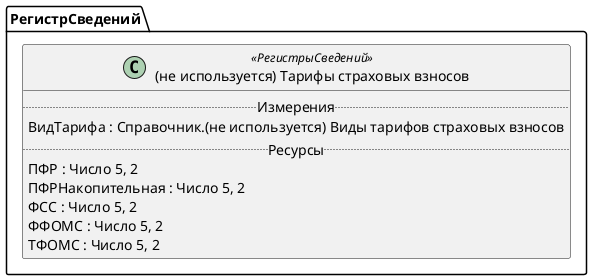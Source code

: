 ﻿@startuml УдалитьТарифыСтраховыхВзносов
'!include templates.wsd
'..\include templates.wsd
class РегистрСведений.УдалитьТарифыСтраховыхВзносов as "(не используется) Тарифы страховых взносов" <<РегистрыСведений>>
{
..Измерения..
ВидТарифа : Справочник.(не используется) Виды тарифов страховых взносов
..Ресурсы..
ПФР : Число 5, 2
ПФРНакопительная : Число 5, 2
ФСС : Число 5, 2
ФФОМС : Число 5, 2
ТФОМС : Число 5, 2
}
@enduml
